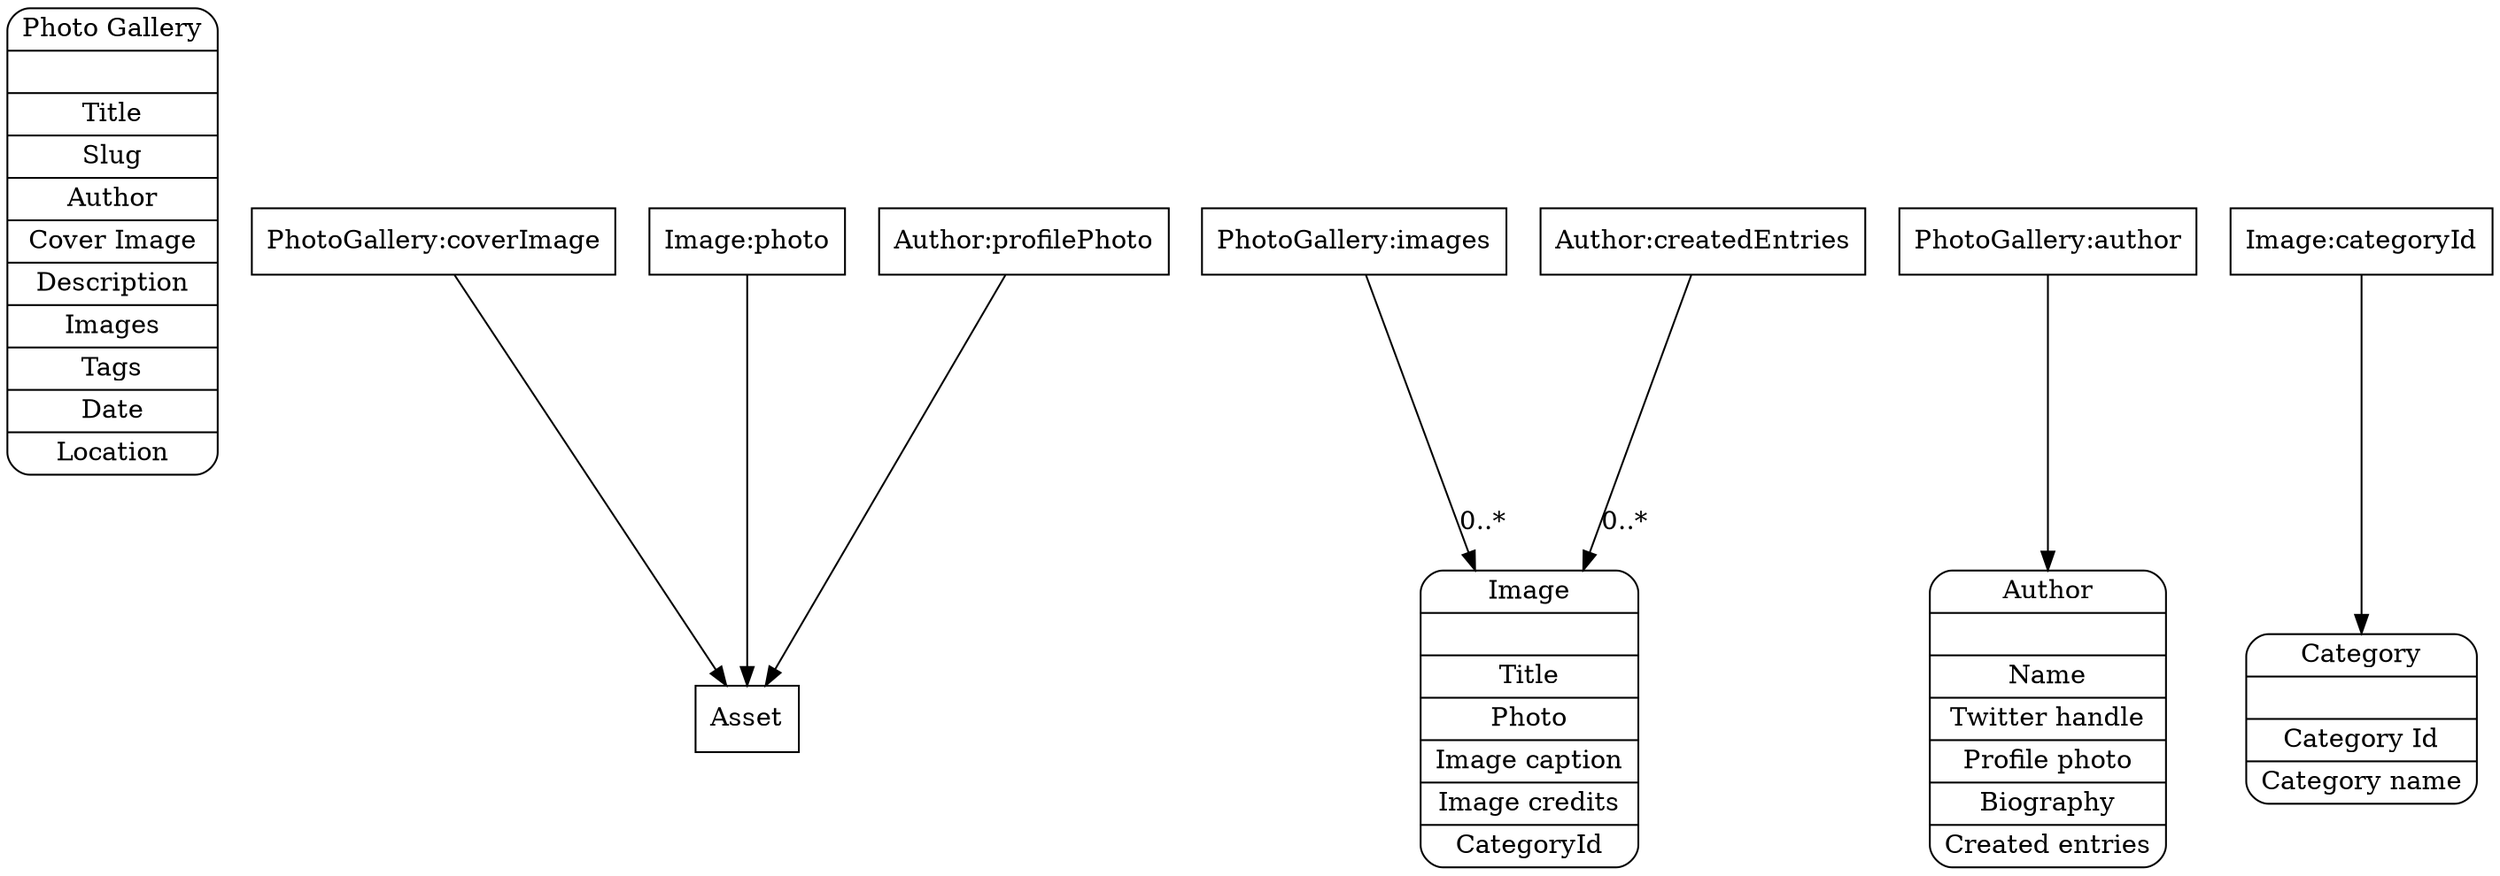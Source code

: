digraph obj {
  node[shape=record];

  "PhotoGallery" [label="{Photo Gallery |          | <title> Title|<slug> Slug|<author> Author|<coverImage> Cover Image|<description> Description|<images> Images|<tags> Tags|<date> Date|<location> Location}" shape=Mrecord];
  "Asset";
  "Image" [label="{Image |          | <title> Title|<photo> Photo|<imageCaption> Image caption|<imageCredits> Image credits|<categoryId> CategoryId}" shape=Mrecord];
  "Author" [label="{Author |          | <name> Name|<twitterHandle> Twitter handle|<profilePhoto> Profile photo|<biography> Biography|<createdEntries> Created entries}" shape=Mrecord];
  "Category" [label="{Category |          | <categoryId> Category Id|<categoryName> Category name}" shape=Mrecord];

  "PhotoGallery:author" -> "Author" [dir=forward];
  "PhotoGallery:coverImage" -> "Asset" [dir=forward];
  "PhotoGallery:images" -> "Image" [dir=forward,label="0..*"];
  "Image:photo" -> "Asset" [dir=forward];
  "Image:categoryId" -> "Category" [dir=forward];
  "Author:profilePhoto" -> "Asset" [dir=forward];
  "Author:createdEntries" -> "Image" [dir=forward,label="0..*"];
}
